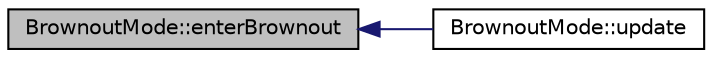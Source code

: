 digraph "BrownoutMode::enterBrownout"
{
  edge [fontname="Helvetica",fontsize="10",labelfontname="Helvetica",labelfontsize="10"];
  node [fontname="Helvetica",fontsize="10",shape=record];
  rankdir="LR";
  Node5 [label="BrownoutMode::enterBrownout",height=0.2,width=0.4,color="black", fillcolor="grey75", style="filled", fontcolor="black"];
  Node5 -> Node6 [dir="back",color="midnightblue",fontsize="10",style="solid",fontname="Helvetica"];
  Node6 [label="BrownoutMode::update",height=0.2,width=0.4,color="black", fillcolor="white", style="filled",URL="$classBrownoutMode.html#a3a0cefabe6f2b88c707e939a7e7affe5"];
}
